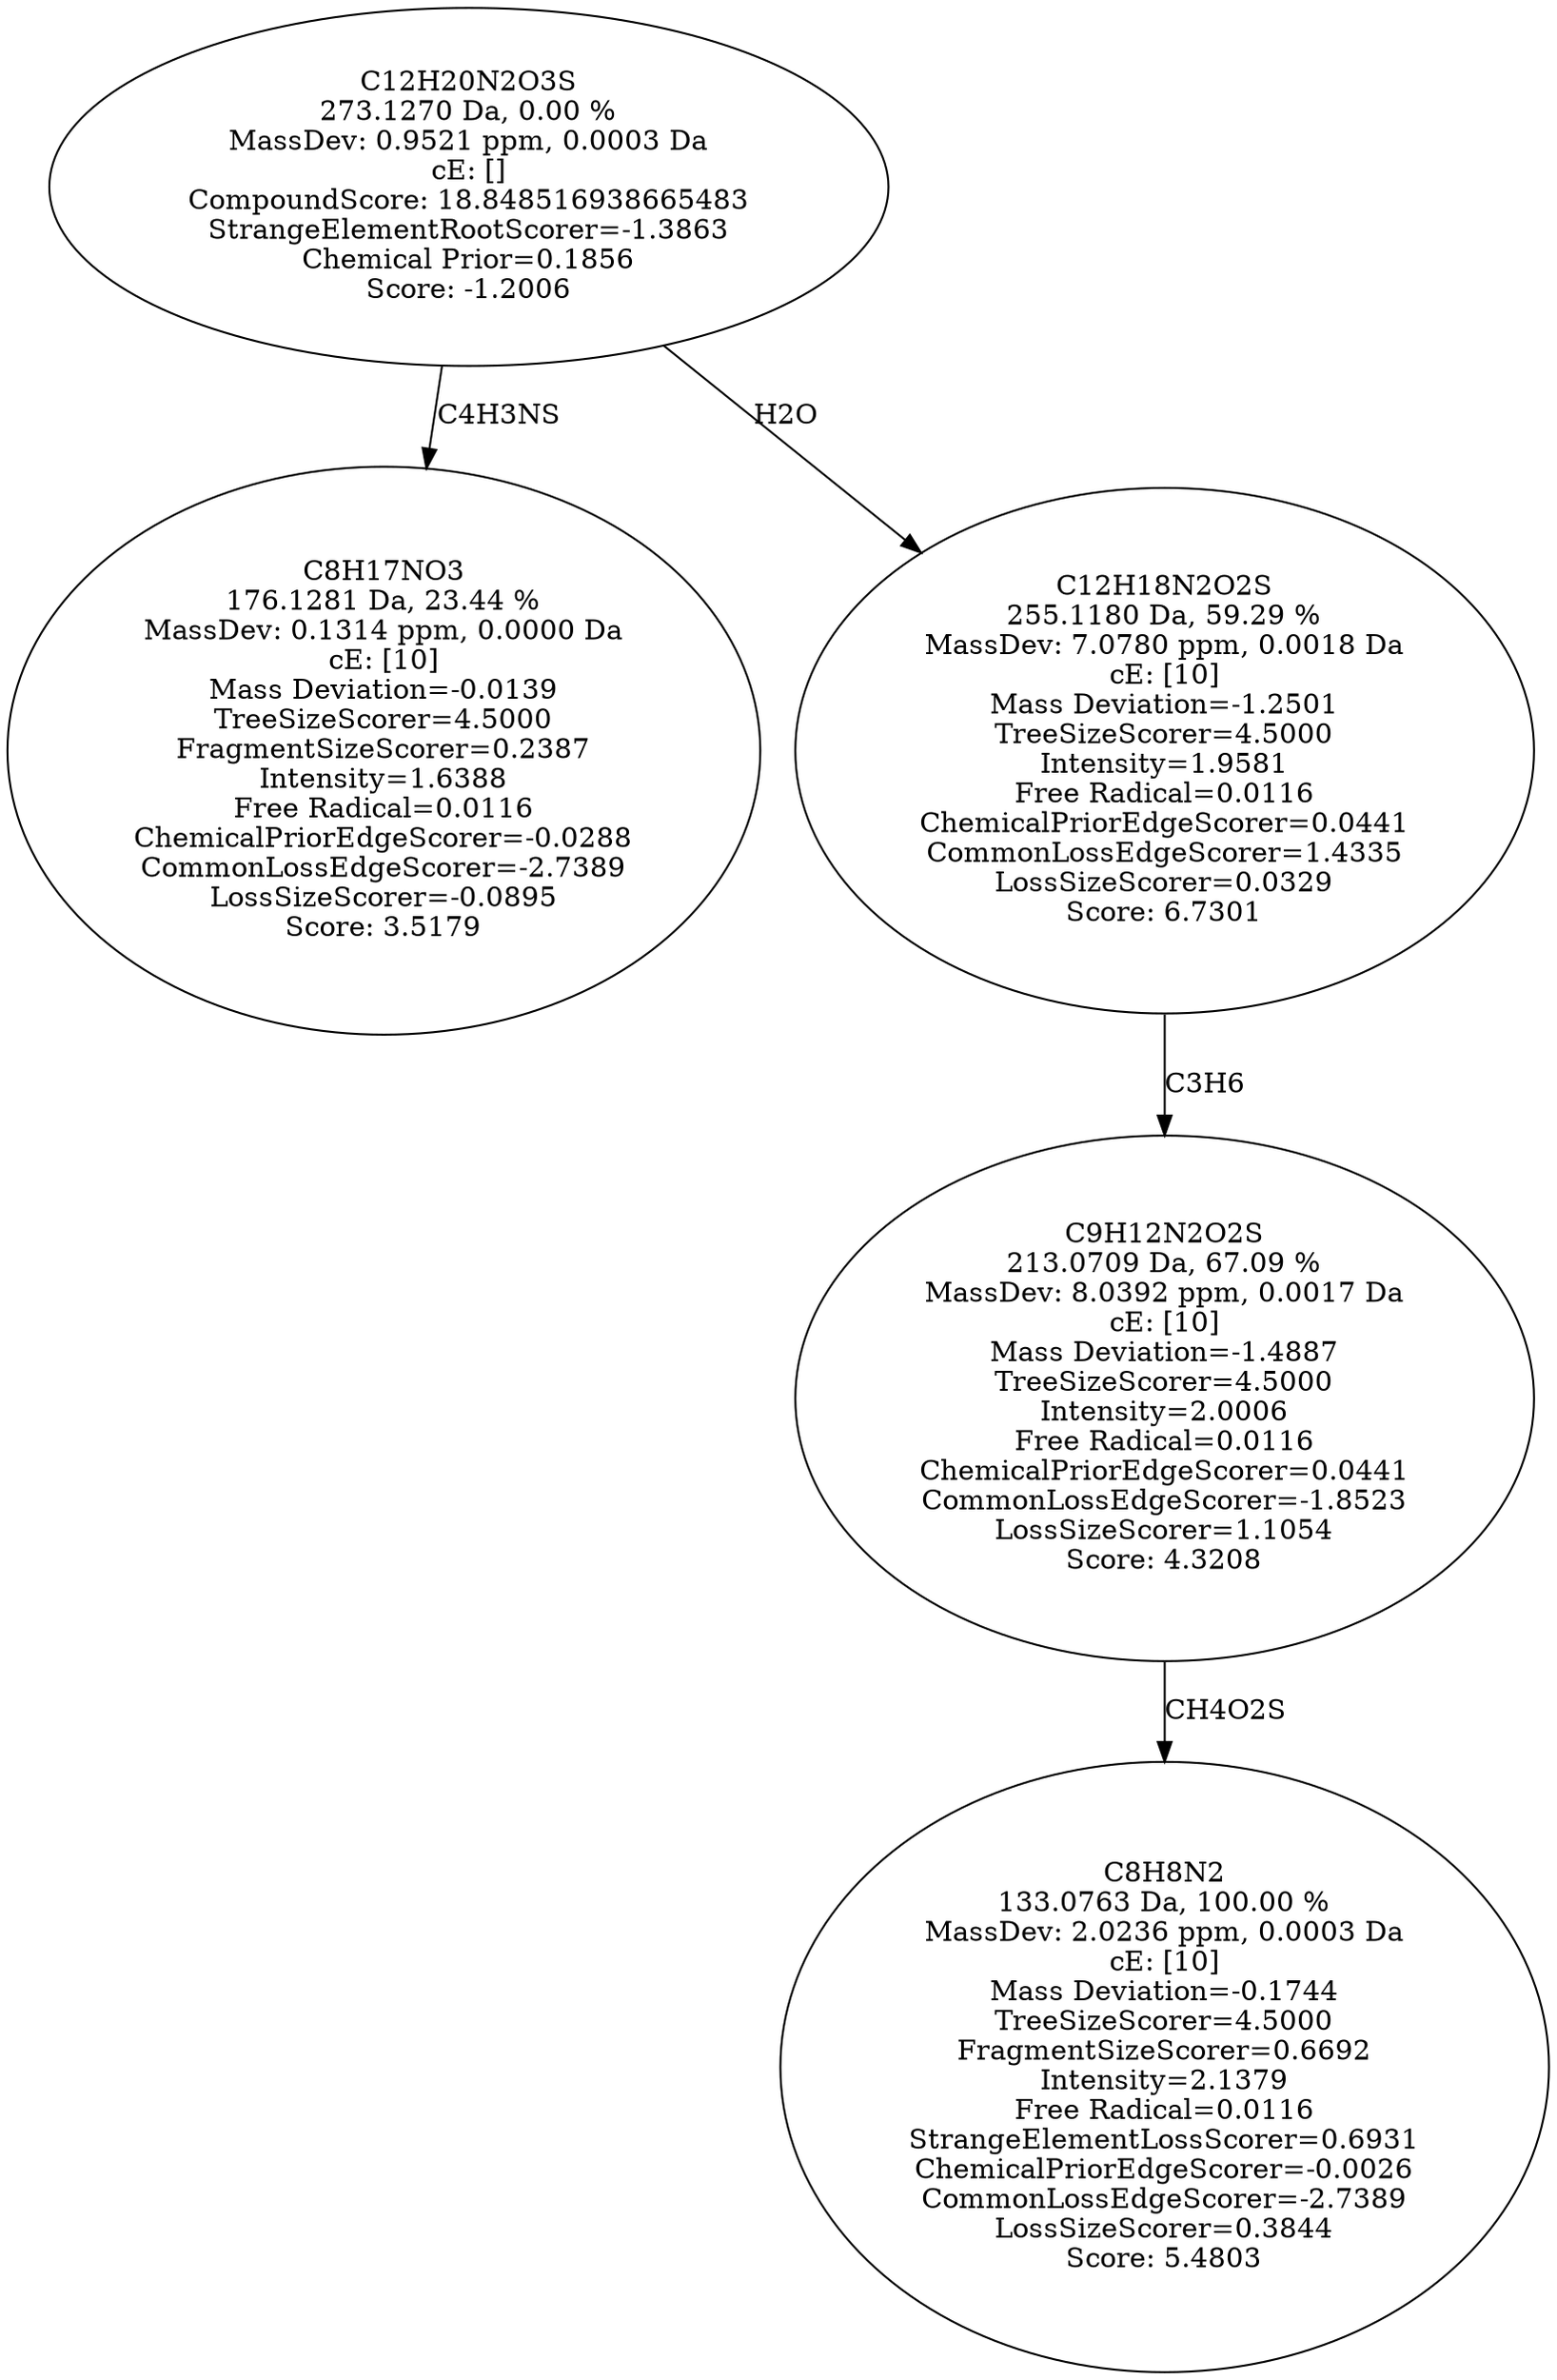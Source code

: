 strict digraph {
v1 [label="C8H17NO3\n176.1281 Da, 23.44 %\nMassDev: 0.1314 ppm, 0.0000 Da\ncE: [10]\nMass Deviation=-0.0139\nTreeSizeScorer=4.5000\nFragmentSizeScorer=0.2387\nIntensity=1.6388\nFree Radical=0.0116\nChemicalPriorEdgeScorer=-0.0288\nCommonLossEdgeScorer=-2.7389\nLossSizeScorer=-0.0895\nScore: 3.5179"];
v2 [label="C8H8N2\n133.0763 Da, 100.00 %\nMassDev: 2.0236 ppm, 0.0003 Da\ncE: [10]\nMass Deviation=-0.1744\nTreeSizeScorer=4.5000\nFragmentSizeScorer=0.6692\nIntensity=2.1379\nFree Radical=0.0116\nStrangeElementLossScorer=0.6931\nChemicalPriorEdgeScorer=-0.0026\nCommonLossEdgeScorer=-2.7389\nLossSizeScorer=0.3844\nScore: 5.4803"];
v3 [label="C9H12N2O2S\n213.0709 Da, 67.09 %\nMassDev: 8.0392 ppm, 0.0017 Da\ncE: [10]\nMass Deviation=-1.4887\nTreeSizeScorer=4.5000\nIntensity=2.0006\nFree Radical=0.0116\nChemicalPriorEdgeScorer=0.0441\nCommonLossEdgeScorer=-1.8523\nLossSizeScorer=1.1054\nScore: 4.3208"];
v4 [label="C12H18N2O2S\n255.1180 Da, 59.29 %\nMassDev: 7.0780 ppm, 0.0018 Da\ncE: [10]\nMass Deviation=-1.2501\nTreeSizeScorer=4.5000\nIntensity=1.9581\nFree Radical=0.0116\nChemicalPriorEdgeScorer=0.0441\nCommonLossEdgeScorer=1.4335\nLossSizeScorer=0.0329\nScore: 6.7301"];
v5 [label="C12H20N2O3S\n273.1270 Da, 0.00 %\nMassDev: 0.9521 ppm, 0.0003 Da\ncE: []\nCompoundScore: 18.848516938665483\nStrangeElementRootScorer=-1.3863\nChemical Prior=0.1856\nScore: -1.2006"];
v5 -> v1 [label="C4H3NS"];
v3 -> v2 [label="CH4O2S"];
v4 -> v3 [label="C3H6"];
v5 -> v4 [label="H2O"];
}